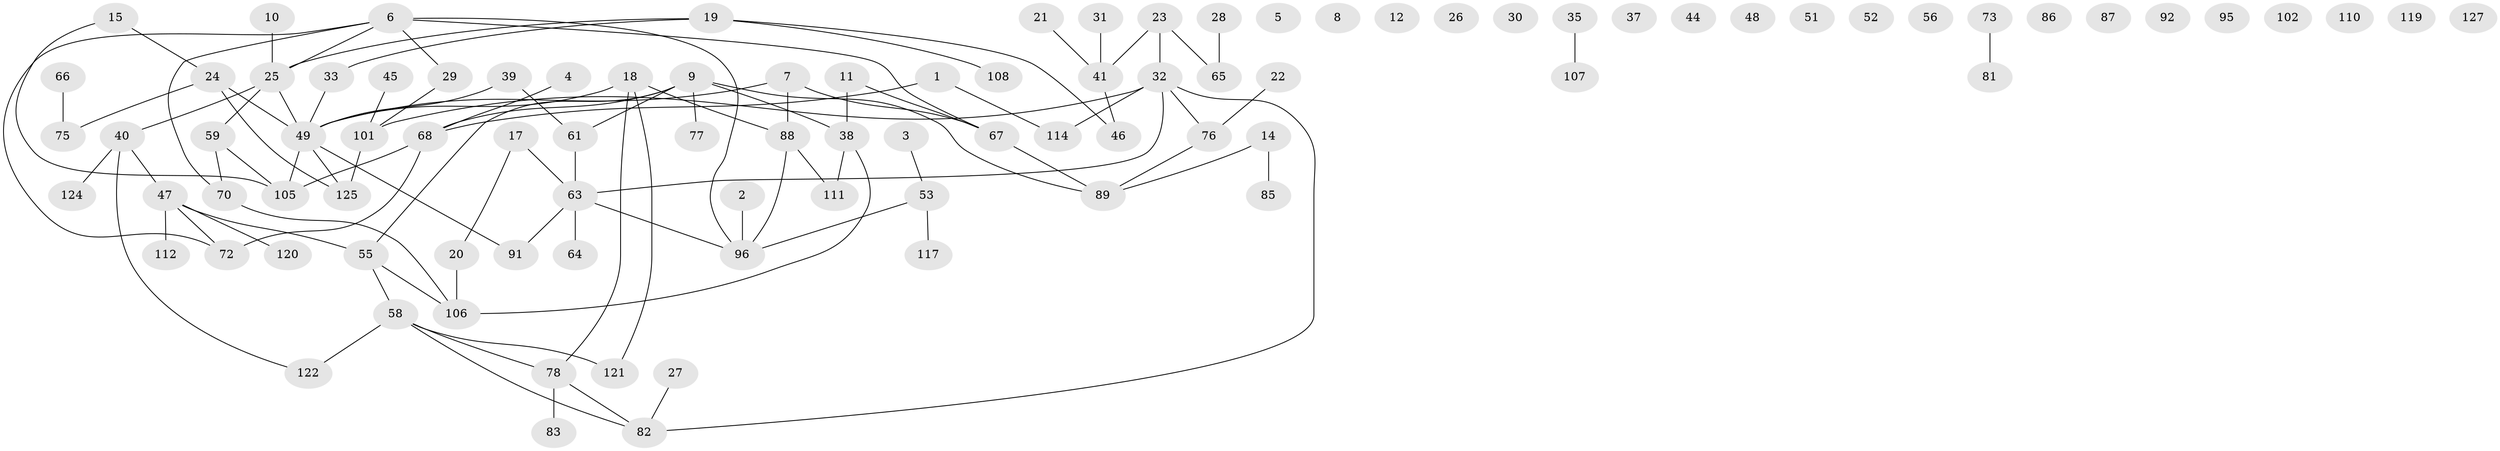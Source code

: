// Generated by graph-tools (version 1.1) at 2025/23/03/03/25 07:23:26]
// undirected, 94 vertices, 102 edges
graph export_dot {
graph [start="1"]
  node [color=gray90,style=filled];
  1 [super="+104"];
  2 [super="+36"];
  3 [super="+13"];
  4;
  5 [super="+16"];
  6 [super="+71"];
  7;
  8;
  9 [super="+60"];
  10;
  11;
  12 [super="+42"];
  14 [super="+62"];
  15;
  17;
  18 [super="+34"];
  19 [super="+57"];
  20 [super="+126"];
  21;
  22;
  23 [super="+118"];
  24 [super="+43"];
  25 [super="+74"];
  26;
  27;
  28;
  29;
  30;
  31;
  32 [super="+113"];
  33;
  35;
  37;
  38 [super="+79"];
  39 [super="+84"];
  40 [super="+69"];
  41 [super="+54"];
  44;
  45;
  46 [super="+50"];
  47 [super="+93"];
  48;
  49 [super="+129"];
  51;
  52;
  53;
  55 [super="+94"];
  56;
  58 [super="+128"];
  59 [super="+90"];
  61;
  63 [super="+100"];
  64;
  65;
  66 [super="+130"];
  67 [super="+131"];
  68 [super="+80"];
  70;
  72 [super="+98"];
  73;
  75;
  76 [super="+103"];
  77;
  78 [super="+115"];
  81;
  82 [super="+97"];
  83;
  85;
  86;
  87;
  88;
  89;
  91;
  92;
  95;
  96 [super="+99"];
  101 [super="+116"];
  102;
  105 [super="+123"];
  106 [super="+109"];
  107;
  108;
  110;
  111;
  112;
  114;
  117;
  119;
  120;
  121;
  122;
  124;
  125;
  127;
  1 -- 114;
  1 -- 68;
  2 -- 96;
  3 -- 53;
  4 -- 68;
  6 -- 29;
  6 -- 72;
  6 -- 25;
  6 -- 70;
  6 -- 67;
  6 -- 96;
  7 -- 67;
  7 -- 88;
  7 -- 49;
  9 -- 61;
  9 -- 68;
  9 -- 89;
  9 -- 38;
  9 -- 55;
  9 -- 77;
  10 -- 25;
  11 -- 38;
  11 -- 67;
  14 -- 85;
  14 -- 89;
  15 -- 24;
  15 -- 105;
  17 -- 63;
  17 -- 20;
  18 -- 88;
  18 -- 49;
  18 -- 121;
  18 -- 78;
  19 -- 33;
  19 -- 108;
  19 -- 46;
  19 -- 25;
  20 -- 106;
  21 -- 41;
  22 -- 76;
  23 -- 41;
  23 -- 32;
  23 -- 65;
  24 -- 125;
  24 -- 75;
  24 -- 49;
  25 -- 49;
  25 -- 40;
  25 -- 59;
  27 -- 82;
  28 -- 65;
  29 -- 101;
  31 -- 41;
  32 -- 63;
  32 -- 76;
  32 -- 82;
  32 -- 114 [weight=2];
  32 -- 101;
  33 -- 49;
  35 -- 107;
  38 -- 111;
  38 -- 106;
  39 -- 49;
  39 -- 61;
  40 -- 47;
  40 -- 124;
  40 -- 122;
  41 -- 46;
  45 -- 101;
  47 -- 55;
  47 -- 112;
  47 -- 120;
  47 -- 72;
  49 -- 91;
  49 -- 125;
  49 -- 105;
  53 -- 117;
  53 -- 96;
  55 -- 58;
  55 -- 106;
  58 -- 82;
  58 -- 121;
  58 -- 78;
  58 -- 122;
  59 -- 70;
  59 -- 105;
  61 -- 63;
  63 -- 91;
  63 -- 96;
  63 -- 64;
  66 -- 75;
  67 -- 89;
  68 -- 105;
  68 -- 72;
  70 -- 106;
  73 -- 81;
  76 -- 89;
  78 -- 83;
  78 -- 82;
  88 -- 111;
  88 -- 96;
  101 -- 125;
}
